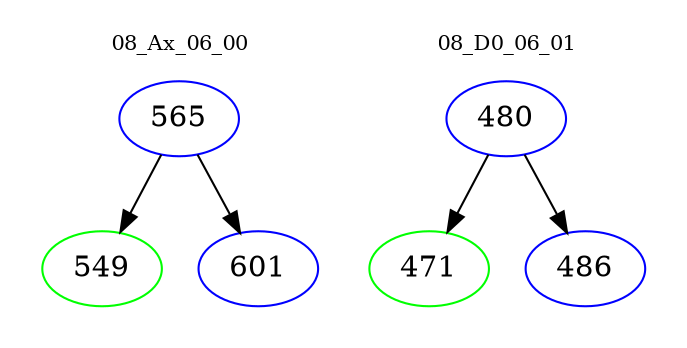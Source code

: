 digraph{
subgraph cluster_0 {
color = white
label = "08_Ax_06_00";
fontsize=10;
T0_565 [label="565", color="blue"]
T0_565 -> T0_549 [color="black"]
T0_549 [label="549", color="green"]
T0_565 -> T0_601 [color="black"]
T0_601 [label="601", color="blue"]
}
subgraph cluster_1 {
color = white
label = "08_D0_06_01";
fontsize=10;
T1_480 [label="480", color="blue"]
T1_480 -> T1_471 [color="black"]
T1_471 [label="471", color="green"]
T1_480 -> T1_486 [color="black"]
T1_486 [label="486", color="blue"]
}
}
